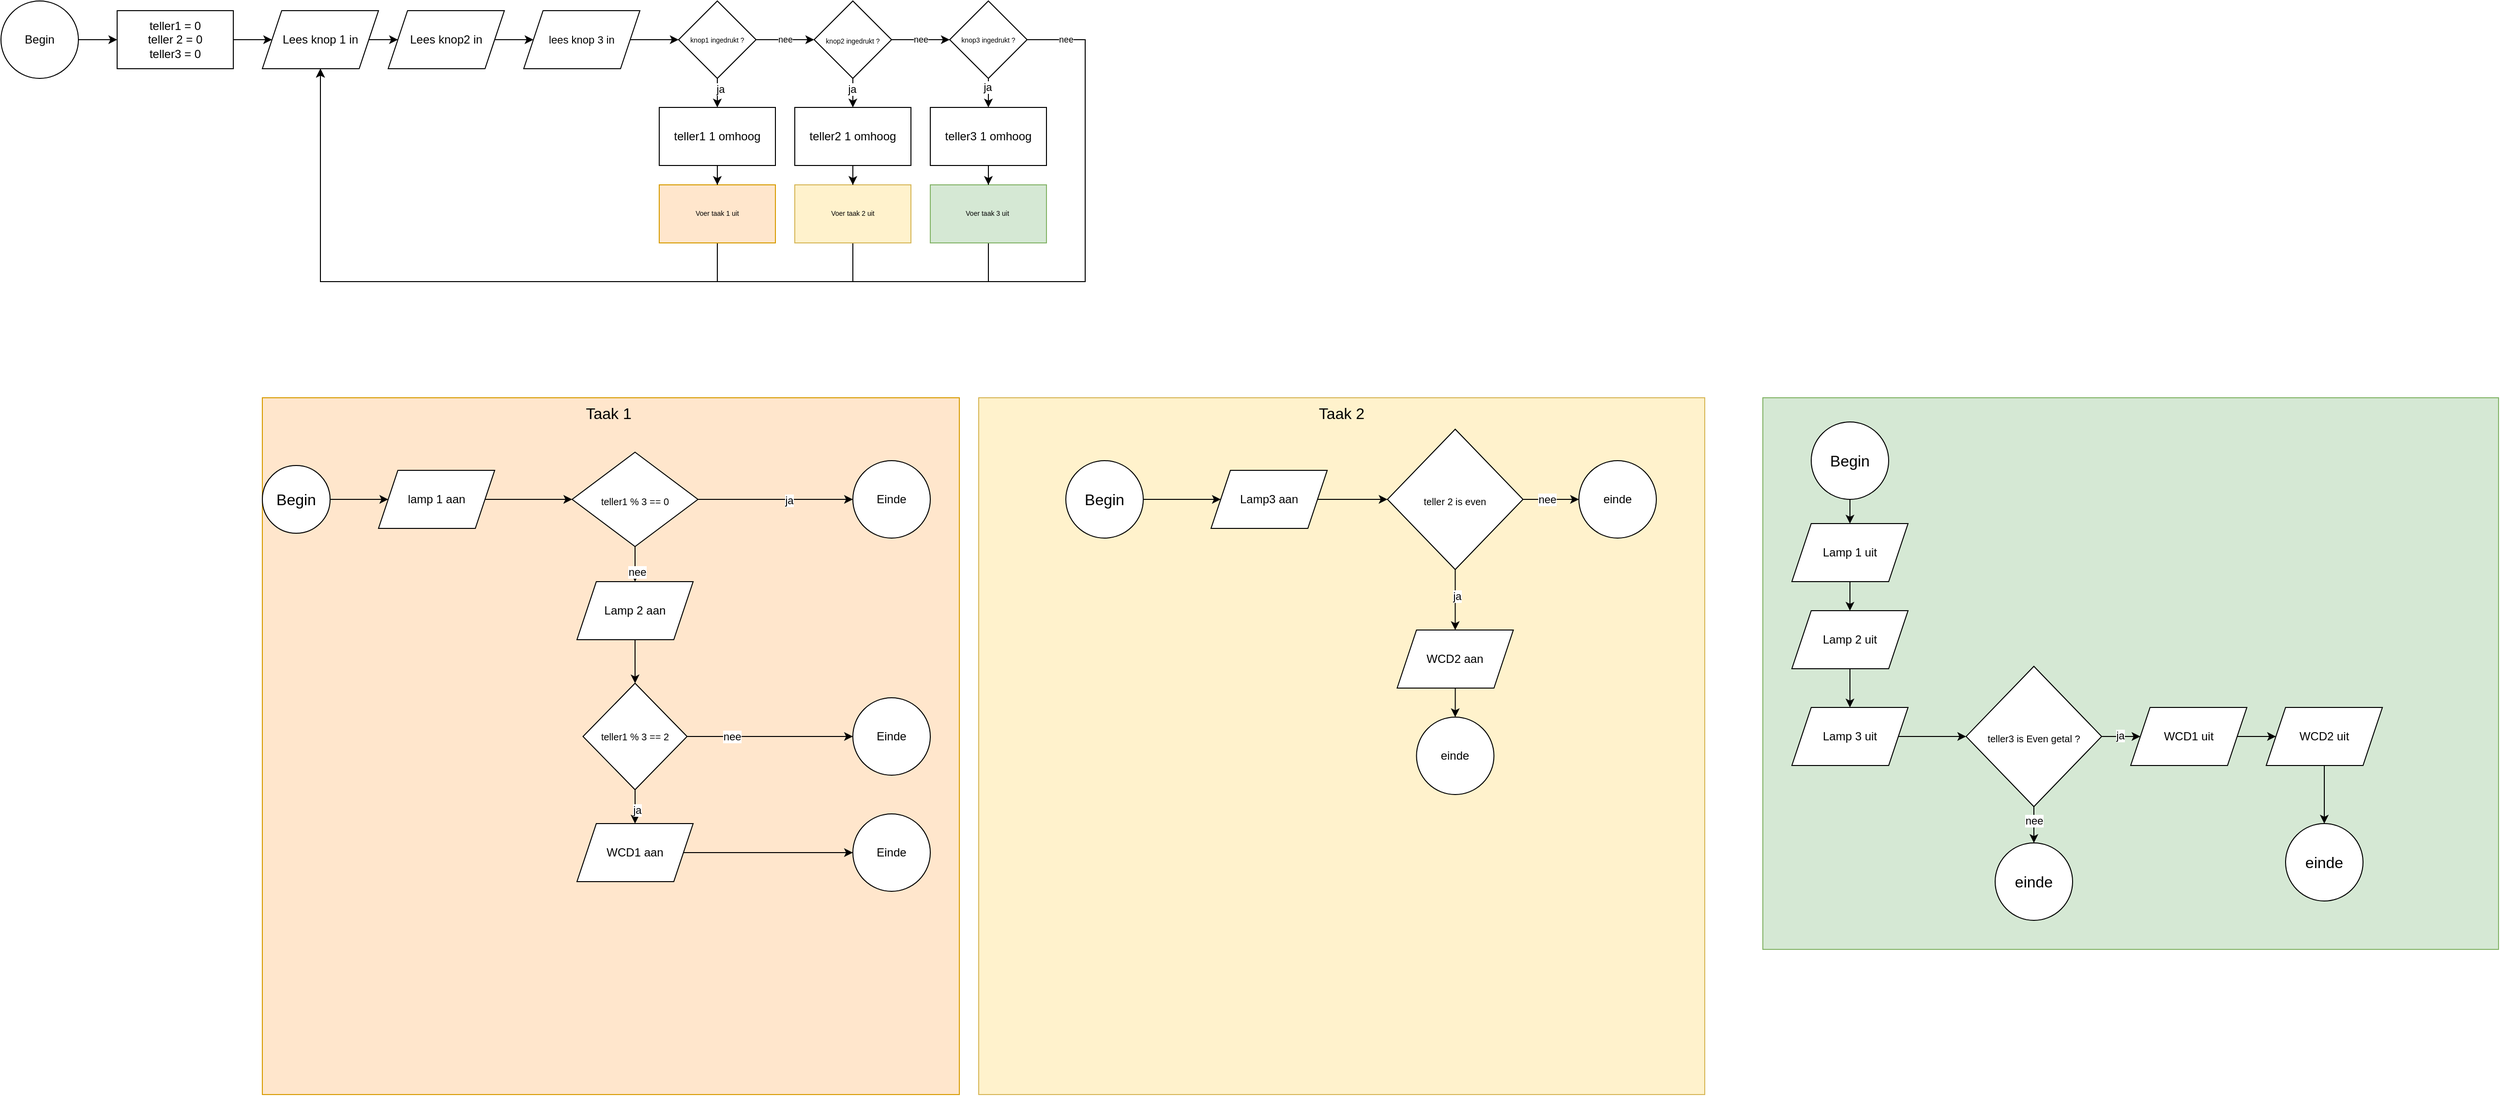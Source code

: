 <mxfile version="20.3.0" type="device"><diagram id="QcyeGo3uCw0w17cHKe3v" name="Page-1"><mxGraphModel dx="2013" dy="822" grid="1" gridSize="10" guides="1" tooltips="1" connect="1" arrows="1" fold="1" page="1" pageScale="1" pageWidth="827" pageHeight="1169" math="0" shadow="0"><root><mxCell id="0"/><mxCell id="1" parent="0"/><mxCell id="w79KRbxEQ8HUXuxA8mxv-18" value="" style="rounded=0;whiteSpace=wrap;html=1;fillColor=#d5e8d4;strokeColor=#82b366;" parent="1" vertex="1"><mxGeometry x="1480" y="560" width="760" height="570" as="geometry"/></mxCell><mxCell id="Nf-Y3ODBjo0l8FxadWkZ-13" value="" style="edgeStyle=orthogonalEdgeStyle;rounded=0;orthogonalLoop=1;jettySize=auto;html=1;" parent="1" source="dAHdG4xad1vjq-wBAb-p-1" target="Nf-Y3ODBjo0l8FxadWkZ-12" edge="1"><mxGeometry relative="1" as="geometry"/></mxCell><mxCell id="dAHdG4xad1vjq-wBAb-p-1" value="Begin" style="ellipse;whiteSpace=wrap;html=1;aspect=fixed;" parent="1" vertex="1"><mxGeometry x="-340" y="150" width="80" height="80" as="geometry"/></mxCell><mxCell id="8C51snkSWSMG57rkuvix-27" value="" style="edgeStyle=orthogonalEdgeStyle;rounded=0;orthogonalLoop=1;jettySize=auto;html=1;fontSize=7;" parent="1" source="8C51snkSWSMG57rkuvix-12" target="8C51snkSWSMG57rkuvix-17" edge="1"><mxGeometry relative="1" as="geometry"/></mxCell><mxCell id="8C51snkSWSMG57rkuvix-12" value="&lt;span style=&quot;font-size: 11px;&quot;&gt;lees knop 3 in&lt;/span&gt;" style="shape=parallelogram;perimeter=parallelogramPerimeter;whiteSpace=wrap;html=1;fixedSize=1;fontSize=9;" parent="1" vertex="1"><mxGeometry x="200" y="160" width="120" height="60" as="geometry"/></mxCell><mxCell id="8C51snkSWSMG57rkuvix-29" value="nee" style="edgeStyle=orthogonalEdgeStyle;rounded=0;orthogonalLoop=1;jettySize=auto;html=1;fontSize=9;fillColor=default;" parent="1" source="8C51snkSWSMG57rkuvix-16" target="8C51snkSWSMG57rkuvix-18" edge="1"><mxGeometry relative="1" as="geometry"/></mxCell><mxCell id="w79KRbxEQ8HUXuxA8mxv-10" value="" style="edgeStyle=orthogonalEdgeStyle;rounded=0;orthogonalLoop=1;jettySize=auto;html=1;" parent="1" source="8C51snkSWSMG57rkuvix-16" target="w79KRbxEQ8HUXuxA8mxv-3" edge="1"><mxGeometry relative="1" as="geometry"/></mxCell><mxCell id="w79KRbxEQ8HUXuxA8mxv-14" value="ja" style="edgeLabel;html=1;align=center;verticalAlign=middle;resizable=0;points=[];" parent="w79KRbxEQ8HUXuxA8mxv-10" vertex="1" connectable="0"><mxGeometry x="0.24" y="-1" relative="1" as="geometry"><mxPoint as="offset"/></mxGeometry></mxCell><mxCell id="8C51snkSWSMG57rkuvix-16" value="&lt;span style=&quot;font-size: 7px;&quot;&gt;knop2 ingedrukt ?&lt;/span&gt;" style="rhombus;whiteSpace=wrap;html=1;fontSize=11;" parent="1" vertex="1"><mxGeometry x="500" y="150" width="80" height="80" as="geometry"/></mxCell><mxCell id="8C51snkSWSMG57rkuvix-28" value="nee" style="edgeStyle=orthogonalEdgeStyle;rounded=0;orthogonalLoop=1;jettySize=auto;html=1;fontSize=9;fillColor=default;" parent="1" source="8C51snkSWSMG57rkuvix-17" target="8C51snkSWSMG57rkuvix-16" edge="1"><mxGeometry relative="1" as="geometry"><Array as="points"><mxPoint x="470" y="190"/><mxPoint x="470" y="190"/></Array></mxGeometry></mxCell><mxCell id="w79KRbxEQ8HUXuxA8mxv-9" value="" style="edgeStyle=orthogonalEdgeStyle;rounded=0;orthogonalLoop=1;jettySize=auto;html=1;" parent="1" source="8C51snkSWSMG57rkuvix-17" target="w79KRbxEQ8HUXuxA8mxv-2" edge="1"><mxGeometry relative="1" as="geometry"/></mxCell><mxCell id="w79KRbxEQ8HUXuxA8mxv-13" value="ja" style="edgeLabel;html=1;align=center;verticalAlign=middle;resizable=0;points=[];" parent="w79KRbxEQ8HUXuxA8mxv-9" vertex="1" connectable="0"><mxGeometry x="0.24" y="3" relative="1" as="geometry"><mxPoint as="offset"/></mxGeometry></mxCell><mxCell id="8C51snkSWSMG57rkuvix-17" value="&lt;span style=&quot;font-size: 7px;&quot;&gt;knop1 ingedrukt ?&lt;/span&gt;" style="rhombus;whiteSpace=wrap;html=1;fontSize=9;" parent="1" vertex="1"><mxGeometry x="360" y="150" width="80" height="80" as="geometry"/></mxCell><mxCell id="8C51snkSWSMG57rkuvix-42" value="nee" style="edgeStyle=orthogonalEdgeStyle;rounded=0;orthogonalLoop=1;jettySize=auto;html=1;exitX=1;exitY=0.5;exitDx=0;exitDy=0;fontSize=9;entryX=0.5;entryY=0;entryDx=0;entryDy=0;fillColor=default;" parent="1" source="8C51snkSWSMG57rkuvix-18" target="Nf-Y3ODBjo0l8FxadWkZ-3" edge="1"><mxGeometry x="-0.942" relative="1" as="geometry"><mxPoint x="260" y="100" as="targetPoint"/><Array as="points"><mxPoint x="780" y="190"/><mxPoint x="780" y="440"/><mxPoint x="-10" y="440"/></Array><mxPoint as="offset"/></mxGeometry></mxCell><mxCell id="w79KRbxEQ8HUXuxA8mxv-5" value="" style="edgeStyle=orthogonalEdgeStyle;rounded=0;orthogonalLoop=1;jettySize=auto;html=1;" parent="1" source="8C51snkSWSMG57rkuvix-18" target="w79KRbxEQ8HUXuxA8mxv-4" edge="1"><mxGeometry relative="1" as="geometry"/></mxCell><mxCell id="w79KRbxEQ8HUXuxA8mxv-15" value="ja" style="edgeLabel;html=1;align=center;verticalAlign=middle;resizable=0;points=[];" parent="w79KRbxEQ8HUXuxA8mxv-5" vertex="1" connectable="0"><mxGeometry x="-0.64" y="-1" relative="1" as="geometry"><mxPoint as="offset"/></mxGeometry></mxCell><mxCell id="8C51snkSWSMG57rkuvix-18" value="&lt;span style=&quot;font-size: 7px;&quot;&gt;knop3 ingedrukt ?&lt;/span&gt;" style="rhombus;whiteSpace=wrap;html=1;fontSize=9;" parent="1" vertex="1"><mxGeometry x="640" y="150" width="80" height="80" as="geometry"/></mxCell><mxCell id="w79KRbxEQ8HUXuxA8mxv-1" style="edgeStyle=orthogonalEdgeStyle;rounded=0;orthogonalLoop=1;jettySize=auto;html=1;" parent="1" source="8C51snkSWSMG57rkuvix-21" target="Nf-Y3ODBjo0l8FxadWkZ-3" edge="1"><mxGeometry relative="1" as="geometry"><Array as="points"><mxPoint x="400" y="440"/><mxPoint x="-10" y="440"/></Array></mxGeometry></mxCell><mxCell id="8C51snkSWSMG57rkuvix-21" value="Voer taak 1 uit" style="rounded=0;whiteSpace=wrap;html=1;fontSize=7;fillColor=#ffe6cc;strokeColor=#d79b00;" parent="1" vertex="1"><mxGeometry x="340" y="340" width="120" height="60" as="geometry"/></mxCell><mxCell id="w79KRbxEQ8HUXuxA8mxv-11" style="edgeStyle=orthogonalEdgeStyle;rounded=0;orthogonalLoop=1;jettySize=auto;html=1;entryX=0.5;entryY=1;entryDx=0;entryDy=0;" parent="1" source="8C51snkSWSMG57rkuvix-23" target="Nf-Y3ODBjo0l8FxadWkZ-3" edge="1"><mxGeometry relative="1" as="geometry"><Array as="points"><mxPoint x="540" y="440"/><mxPoint x="-10" y="440"/></Array></mxGeometry></mxCell><mxCell id="8C51snkSWSMG57rkuvix-23" value="Voer taak 2 uit" style="rounded=0;whiteSpace=wrap;html=1;fontSize=7;fillColor=#fff2cc;strokeColor=#d6b656;" parent="1" vertex="1"><mxGeometry x="480" y="340" width="120" height="60" as="geometry"/></mxCell><mxCell id="w79KRbxEQ8HUXuxA8mxv-12" style="edgeStyle=orthogonalEdgeStyle;rounded=0;orthogonalLoop=1;jettySize=auto;html=1;entryX=0.5;entryY=1;entryDx=0;entryDy=0;" parent="1" source="8C51snkSWSMG57rkuvix-24" target="Nf-Y3ODBjo0l8FxadWkZ-3" edge="1"><mxGeometry relative="1" as="geometry"><Array as="points"><mxPoint x="680" y="440"/><mxPoint x="-10" y="440"/></Array></mxGeometry></mxCell><mxCell id="8C51snkSWSMG57rkuvix-24" value="Voer taak 3 uit&amp;nbsp;" style="rounded=0;whiteSpace=wrap;html=1;fontSize=7;fillColor=#d5e8d4;strokeColor=#82b366;" parent="1" vertex="1"><mxGeometry x="620" y="340" width="120" height="60" as="geometry"/></mxCell><mxCell id="F8chlIFxyUJEZw68tL0p-1" value="&lt;font style=&quot;font-size: 16px;&quot;&gt;Taak 1&amp;nbsp;&lt;/font&gt;" style="whiteSpace=wrap;html=1;aspect=fixed;fillColor=#ffe6cc;strokeColor=#d79b00;align=center;verticalAlign=top;" parent="1" vertex="1"><mxGeometry x="-70" y="560" width="720" height="720" as="geometry"/></mxCell><mxCell id="F8chlIFxyUJEZw68tL0p-4" style="edgeStyle=orthogonalEdgeStyle;rounded=0;orthogonalLoop=1;jettySize=auto;html=1;fontSize=15;" parent="1" source="F8chlIFxyUJEZw68tL0p-2" edge="1"><mxGeometry relative="1" as="geometry"><mxPoint x="60" y="665" as="targetPoint"/></mxGeometry></mxCell><mxCell id="F8chlIFxyUJEZw68tL0p-2" value="Begin" style="ellipse;whiteSpace=wrap;html=1;aspect=fixed;fontSize=16;" parent="1" vertex="1"><mxGeometry x="-70" y="630" width="70" height="70" as="geometry"/></mxCell><mxCell id="w79KRbxEQ8HUXuxA8mxv-47" value="" style="edgeStyle=orthogonalEdgeStyle;rounded=0;orthogonalLoop=1;jettySize=auto;html=1;" parent="1" source="F8chlIFxyUJEZw68tL0p-5" target="F8chlIFxyUJEZw68tL0p-17" edge="1"><mxGeometry relative="1" as="geometry"/></mxCell><mxCell id="w79KRbxEQ8HUXuxA8mxv-48" value="ja" style="edgeLabel;html=1;align=center;verticalAlign=middle;resizable=0;points=[];" parent="w79KRbxEQ8HUXuxA8mxv-47" vertex="1" connectable="0"><mxGeometry x="0.172" y="-1" relative="1" as="geometry"><mxPoint as="offset"/></mxGeometry></mxCell><mxCell id="w79KRbxEQ8HUXuxA8mxv-50" value="" style="edgeStyle=orthogonalEdgeStyle;rounded=0;orthogonalLoop=1;jettySize=auto;html=1;" parent="1" source="F8chlIFxyUJEZw68tL0p-5" target="w79KRbxEQ8HUXuxA8mxv-49" edge="1"><mxGeometry relative="1" as="geometry"/></mxCell><mxCell id="w79KRbxEQ8HUXuxA8mxv-51" value="nee" style="edgeLabel;html=1;align=center;verticalAlign=middle;resizable=0;points=[];" parent="w79KRbxEQ8HUXuxA8mxv-50" vertex="1" connectable="0"><mxGeometry x="0.556" y="2" relative="1" as="geometry"><mxPoint as="offset"/></mxGeometry></mxCell><mxCell id="F8chlIFxyUJEZw68tL0p-5" value="&lt;span style=&quot;font-size: 10px;&quot;&gt;teller1 % 3 == 0&lt;/span&gt;" style="rhombus;whiteSpace=wrap;html=1;fontSize=15;" parent="1" vertex="1"><mxGeometry x="250" y="616.25" width="130" height="97.5" as="geometry"/></mxCell><mxCell id="w79KRbxEQ8HUXuxA8mxv-54" value="" style="edgeStyle=orthogonalEdgeStyle;rounded=0;orthogonalLoop=1;jettySize=auto;html=1;" parent="1" source="F8chlIFxyUJEZw68tL0p-12" target="w79KRbxEQ8HUXuxA8mxv-53" edge="1"><mxGeometry relative="1" as="geometry"/></mxCell><mxCell id="w79KRbxEQ8HUXuxA8mxv-60" value="ja" style="edgeLabel;html=1;align=center;verticalAlign=middle;resizable=0;points=[];" parent="w79KRbxEQ8HUXuxA8mxv-54" vertex="1" connectable="0"><mxGeometry x="0.207" y="3" relative="1" as="geometry"><mxPoint x="-1" as="offset"/></mxGeometry></mxCell><mxCell id="w79KRbxEQ8HUXuxA8mxv-58" style="edgeStyle=orthogonalEdgeStyle;rounded=0;orthogonalLoop=1;jettySize=auto;html=1;" parent="1" source="F8chlIFxyUJEZw68tL0p-12" target="w79KRbxEQ8HUXuxA8mxv-55" edge="1"><mxGeometry relative="1" as="geometry"/></mxCell><mxCell id="w79KRbxEQ8HUXuxA8mxv-59" value="nee" style="edgeLabel;html=1;align=center;verticalAlign=middle;resizable=0;points=[];" parent="w79KRbxEQ8HUXuxA8mxv-58" vertex="1" connectable="0"><mxGeometry x="-0.46" y="1" relative="1" as="geometry"><mxPoint y="1" as="offset"/></mxGeometry></mxCell><mxCell id="F8chlIFxyUJEZw68tL0p-12" value="&lt;span style=&quot;font-size: 10px;&quot;&gt;teller1 % 3 == 2&lt;/span&gt;" style="rhombus;whiteSpace=wrap;html=1;fontSize=12;" parent="1" vertex="1"><mxGeometry x="261.25" y="855" width="107.5" height="110" as="geometry"/></mxCell><mxCell id="F8chlIFxyUJEZw68tL0p-17" value="Einde" style="ellipse;whiteSpace=wrap;html=1;aspect=fixed;fontSize=12;" parent="1" vertex="1"><mxGeometry x="540" y="625" width="80" height="80" as="geometry"/></mxCell><mxCell id="F8chlIFxyUJEZw68tL0p-30" value="&lt;font style=&quot;font-size: 16px;&quot;&gt;Taak 2&lt;/font&gt;" style="rounded=0;whiteSpace=wrap;html=1;fontSize=10;fillColor=#fff2cc;strokeColor=#d6b656;align=center;verticalAlign=top;" parent="1" vertex="1"><mxGeometry x="670" y="560" width="750" height="720" as="geometry"/></mxCell><mxCell id="F8chlIFxyUJEZw68tL0p-37" style="edgeStyle=orthogonalEdgeStyle;rounded=0;orthogonalLoop=1;jettySize=auto;html=1;entryX=0;entryY=0.5;entryDx=0;entryDy=0;fontSize=16;" parent="1" source="F8chlIFxyUJEZw68tL0p-31" edge="1"><mxGeometry relative="1" as="geometry"><mxPoint x="920" y="665" as="targetPoint"/></mxGeometry></mxCell><mxCell id="F8chlIFxyUJEZw68tL0p-31" value="Begin" style="ellipse;whiteSpace=wrap;html=1;aspect=fixed;fontSize=16;" parent="1" vertex="1"><mxGeometry x="760" y="625" width="80" height="80" as="geometry"/></mxCell><mxCell id="w79KRbxEQ8HUXuxA8mxv-39" value="" style="edgeStyle=orthogonalEdgeStyle;rounded=0;orthogonalLoop=1;jettySize=auto;html=1;" parent="1" source="F8chlIFxyUJEZw68tL0p-36" target="F8chlIFxyUJEZw68tL0p-47" edge="1"><mxGeometry relative="1" as="geometry"/></mxCell><mxCell id="w79KRbxEQ8HUXuxA8mxv-44" value="nee" style="edgeLabel;html=1;align=center;verticalAlign=middle;resizable=0;points=[];" parent="w79KRbxEQ8HUXuxA8mxv-39" vertex="1" connectable="0"><mxGeometry x="-0.177" relative="1" as="geometry"><mxPoint as="offset"/></mxGeometry></mxCell><mxCell id="w79KRbxEQ8HUXuxA8mxv-42" value="" style="edgeStyle=orthogonalEdgeStyle;rounded=0;orthogonalLoop=1;jettySize=auto;html=1;" parent="1" source="F8chlIFxyUJEZw68tL0p-36" target="w79KRbxEQ8HUXuxA8mxv-38" edge="1"><mxGeometry relative="1" as="geometry"/></mxCell><mxCell id="w79KRbxEQ8HUXuxA8mxv-43" value="ja" style="edgeLabel;html=1;align=center;verticalAlign=middle;resizable=0;points=[];" parent="w79KRbxEQ8HUXuxA8mxv-42" vertex="1" connectable="0"><mxGeometry x="-0.12" y="1" relative="1" as="geometry"><mxPoint as="offset"/></mxGeometry></mxCell><mxCell id="F8chlIFxyUJEZw68tL0p-36" value="&lt;span style=&quot;font-size: 10px;&quot;&gt;teller 2 is even&lt;/span&gt;" style="rhombus;whiteSpace=wrap;html=1;fontSize=16;" parent="1" vertex="1"><mxGeometry x="1092.25" y="592.5" width="140" height="145" as="geometry"/></mxCell><mxCell id="F8chlIFxyUJEZw68tL0p-47" value="einde" style="ellipse;whiteSpace=wrap;html=1;aspect=fixed;fontSize=12;" parent="1" vertex="1"><mxGeometry x="1290" y="625" width="80" height="80" as="geometry"/></mxCell><mxCell id="w79KRbxEQ8HUXuxA8mxv-31" value="" style="edgeStyle=orthogonalEdgeStyle;rounded=0;orthogonalLoop=1;jettySize=auto;html=1;" parent="1" source="F8chlIFxyUJEZw68tL0p-54" target="w79KRbxEQ8HUXuxA8mxv-25" edge="1"><mxGeometry relative="1" as="geometry"/></mxCell><mxCell id="F8chlIFxyUJEZw68tL0p-54" value="Begin" style="ellipse;whiteSpace=wrap;html=1;aspect=fixed;fontSize=16;" parent="1" vertex="1"><mxGeometry x="1530" y="585" width="80" height="80" as="geometry"/></mxCell><mxCell id="w79KRbxEQ8HUXuxA8mxv-33" value="" style="edgeStyle=orthogonalEdgeStyle;rounded=0;orthogonalLoop=1;jettySize=auto;html=1;" parent="1" source="F8chlIFxyUJEZw68tL0p-63" target="w79KRbxEQ8HUXuxA8mxv-16" edge="1"><mxGeometry relative="1" as="geometry"/></mxCell><mxCell id="w79KRbxEQ8HUXuxA8mxv-36" value="nee" style="edgeLabel;html=1;align=center;verticalAlign=middle;resizable=0;points=[];" parent="w79KRbxEQ8HUXuxA8mxv-33" vertex="1" connectable="0"><mxGeometry x="-0.318" relative="1" as="geometry"><mxPoint as="offset"/></mxGeometry></mxCell><mxCell id="w79KRbxEQ8HUXuxA8mxv-34" value="" style="edgeStyle=orthogonalEdgeStyle;rounded=0;orthogonalLoop=1;jettySize=auto;html=1;" parent="1" source="F8chlIFxyUJEZw68tL0p-63" target="w79KRbxEQ8HUXuxA8mxv-19" edge="1"><mxGeometry relative="1" as="geometry"/></mxCell><mxCell id="w79KRbxEQ8HUXuxA8mxv-35" value="ja" style="edgeLabel;html=1;align=center;verticalAlign=middle;resizable=0;points=[];" parent="w79KRbxEQ8HUXuxA8mxv-34" vertex="1" connectable="0"><mxGeometry x="0.3" y="1" relative="1" as="geometry"><mxPoint as="offset"/></mxGeometry></mxCell><mxCell id="F8chlIFxyUJEZw68tL0p-63" value="&lt;span style=&quot;font-size: 10px;&quot;&gt;teller3 is Even getal ?&lt;/span&gt;" style="rhombus;whiteSpace=wrap;html=1;fontSize=16;" parent="1" vertex="1"><mxGeometry x="1690" y="837.5" width="140" height="145" as="geometry"/></mxCell><mxCell id="F8chlIFxyUJEZw68tL0p-67" value="einde" style="ellipse;whiteSpace=wrap;html=1;aspect=fixed;fontSize=16;" parent="1" vertex="1"><mxGeometry x="2020" y="1000" width="80" height="80" as="geometry"/></mxCell><mxCell id="Nf-Y3ODBjo0l8FxadWkZ-6" value="" style="edgeStyle=orthogonalEdgeStyle;rounded=0;orthogonalLoop=1;jettySize=auto;html=1;" parent="1" source="Nf-Y3ODBjo0l8FxadWkZ-3" target="Nf-Y3ODBjo0l8FxadWkZ-5" edge="1"><mxGeometry relative="1" as="geometry"/></mxCell><mxCell id="Nf-Y3ODBjo0l8FxadWkZ-3" value="Lees knop 1 in" style="shape=parallelogram;perimeter=parallelogramPerimeter;whiteSpace=wrap;html=1;fixedSize=1;" parent="1" vertex="1"><mxGeometry x="-70" y="160" width="120" height="60" as="geometry"/></mxCell><mxCell id="Nf-Y3ODBjo0l8FxadWkZ-7" value="" style="edgeStyle=orthogonalEdgeStyle;rounded=0;orthogonalLoop=1;jettySize=auto;html=1;" parent="1" source="Nf-Y3ODBjo0l8FxadWkZ-5" target="8C51snkSWSMG57rkuvix-12" edge="1"><mxGeometry relative="1" as="geometry"/></mxCell><mxCell id="Nf-Y3ODBjo0l8FxadWkZ-5" value="Lees knop2 in" style="shape=parallelogram;perimeter=parallelogramPerimeter;whiteSpace=wrap;html=1;fixedSize=1;" parent="1" vertex="1"><mxGeometry x="60" y="160" width="120" height="60" as="geometry"/></mxCell><mxCell id="Nf-Y3ODBjo0l8FxadWkZ-14" value="" style="edgeStyle=orthogonalEdgeStyle;rounded=0;orthogonalLoop=1;jettySize=auto;html=1;" parent="1" source="Nf-Y3ODBjo0l8FxadWkZ-12" target="Nf-Y3ODBjo0l8FxadWkZ-3" edge="1"><mxGeometry relative="1" as="geometry"/></mxCell><mxCell id="Nf-Y3ODBjo0l8FxadWkZ-12" value="teller1 = 0&lt;br&gt;teller 2 = 0&lt;br&gt;teller3 = 0&lt;br&gt;" style="rounded=0;whiteSpace=wrap;html=1;" parent="1" vertex="1"><mxGeometry x="-220" y="160" width="120" height="60" as="geometry"/></mxCell><mxCell id="w79KRbxEQ8HUXuxA8mxv-8" value="" style="edgeStyle=orthogonalEdgeStyle;rounded=0;orthogonalLoop=1;jettySize=auto;html=1;" parent="1" source="w79KRbxEQ8HUXuxA8mxv-2" target="8C51snkSWSMG57rkuvix-21" edge="1"><mxGeometry relative="1" as="geometry"/></mxCell><mxCell id="w79KRbxEQ8HUXuxA8mxv-2" value="teller1 1 omhoog" style="rounded=0;whiteSpace=wrap;html=1;" parent="1" vertex="1"><mxGeometry x="340" y="260" width="120" height="60" as="geometry"/></mxCell><mxCell id="w79KRbxEQ8HUXuxA8mxv-7" value="" style="edgeStyle=orthogonalEdgeStyle;rounded=0;orthogonalLoop=1;jettySize=auto;html=1;" parent="1" source="w79KRbxEQ8HUXuxA8mxv-3" target="8C51snkSWSMG57rkuvix-23" edge="1"><mxGeometry relative="1" as="geometry"/></mxCell><mxCell id="w79KRbxEQ8HUXuxA8mxv-3" value="teller2 1 omhoog" style="rounded=0;whiteSpace=wrap;html=1;" parent="1" vertex="1"><mxGeometry x="480" y="260" width="120" height="60" as="geometry"/></mxCell><mxCell id="w79KRbxEQ8HUXuxA8mxv-6" value="" style="edgeStyle=orthogonalEdgeStyle;rounded=0;orthogonalLoop=1;jettySize=auto;html=1;" parent="1" source="w79KRbxEQ8HUXuxA8mxv-4" target="8C51snkSWSMG57rkuvix-24" edge="1"><mxGeometry relative="1" as="geometry"/></mxCell><mxCell id="w79KRbxEQ8HUXuxA8mxv-4" value="teller3 1 omhoog" style="rounded=0;whiteSpace=wrap;html=1;" parent="1" vertex="1"><mxGeometry x="620" y="260" width="120" height="60" as="geometry"/></mxCell><mxCell id="w79KRbxEQ8HUXuxA8mxv-16" value="einde" style="ellipse;whiteSpace=wrap;html=1;aspect=fixed;fontSize=16;" parent="1" vertex="1"><mxGeometry x="1720" y="1020" width="80" height="80" as="geometry"/></mxCell><mxCell id="w79KRbxEQ8HUXuxA8mxv-23" value="" style="edgeStyle=orthogonalEdgeStyle;rounded=0;orthogonalLoop=1;jettySize=auto;html=1;" parent="1" source="w79KRbxEQ8HUXuxA8mxv-19" target="w79KRbxEQ8HUXuxA8mxv-22" edge="1"><mxGeometry relative="1" as="geometry"/></mxCell><mxCell id="w79KRbxEQ8HUXuxA8mxv-19" value="WCD1 uit" style="shape=parallelogram;perimeter=parallelogramPerimeter;whiteSpace=wrap;html=1;fixedSize=1;" parent="1" vertex="1"><mxGeometry x="1860" y="880" width="120" height="60" as="geometry"/></mxCell><mxCell id="w79KRbxEQ8HUXuxA8mxv-24" value="" style="edgeStyle=orthogonalEdgeStyle;rounded=0;orthogonalLoop=1;jettySize=auto;html=1;" parent="1" source="w79KRbxEQ8HUXuxA8mxv-22" target="F8chlIFxyUJEZw68tL0p-67" edge="1"><mxGeometry relative="1" as="geometry"/></mxCell><mxCell id="w79KRbxEQ8HUXuxA8mxv-22" value="WCD2 uit" style="shape=parallelogram;perimeter=parallelogramPerimeter;whiteSpace=wrap;html=1;fixedSize=1;" parent="1" vertex="1"><mxGeometry x="2000" y="880" width="120" height="60" as="geometry"/></mxCell><mxCell id="w79KRbxEQ8HUXuxA8mxv-27" value="" style="edgeStyle=orthogonalEdgeStyle;rounded=0;orthogonalLoop=1;jettySize=auto;html=1;" parent="1" source="w79KRbxEQ8HUXuxA8mxv-25" target="w79KRbxEQ8HUXuxA8mxv-26" edge="1"><mxGeometry relative="1" as="geometry"/></mxCell><mxCell id="w79KRbxEQ8HUXuxA8mxv-25" value="Lamp 1 uit" style="shape=parallelogram;perimeter=parallelogramPerimeter;whiteSpace=wrap;html=1;fixedSize=1;" parent="1" vertex="1"><mxGeometry x="1510" y="690" width="120" height="60" as="geometry"/></mxCell><mxCell id="w79KRbxEQ8HUXuxA8mxv-29" value="" style="edgeStyle=orthogonalEdgeStyle;rounded=0;orthogonalLoop=1;jettySize=auto;html=1;" parent="1" source="w79KRbxEQ8HUXuxA8mxv-26" target="w79KRbxEQ8HUXuxA8mxv-28" edge="1"><mxGeometry relative="1" as="geometry"/></mxCell><mxCell id="w79KRbxEQ8HUXuxA8mxv-26" value="Lamp 2 uit" style="shape=parallelogram;perimeter=parallelogramPerimeter;whiteSpace=wrap;html=1;fixedSize=1;" parent="1" vertex="1"><mxGeometry x="1510" y="780" width="120" height="60" as="geometry"/></mxCell><mxCell id="w79KRbxEQ8HUXuxA8mxv-32" style="edgeStyle=orthogonalEdgeStyle;rounded=0;orthogonalLoop=1;jettySize=auto;html=1;entryX=0;entryY=0.5;entryDx=0;entryDy=0;" parent="1" source="w79KRbxEQ8HUXuxA8mxv-28" target="F8chlIFxyUJEZw68tL0p-63" edge="1"><mxGeometry relative="1" as="geometry"><mxPoint x="1780" y="1210" as="targetPoint"/></mxGeometry></mxCell><mxCell id="w79KRbxEQ8HUXuxA8mxv-28" value="Lamp 3 uit" style="shape=parallelogram;perimeter=parallelogramPerimeter;whiteSpace=wrap;html=1;fixedSize=1;" parent="1" vertex="1"><mxGeometry x="1510" y="880" width="120" height="60" as="geometry"/></mxCell><mxCell id="w79KRbxEQ8HUXuxA8mxv-62" value="" style="edgeStyle=orthogonalEdgeStyle;rounded=0;orthogonalLoop=1;jettySize=auto;html=1;" parent="1" source="w79KRbxEQ8HUXuxA8mxv-37" target="F8chlIFxyUJEZw68tL0p-36" edge="1"><mxGeometry relative="1" as="geometry"/></mxCell><mxCell id="w79KRbxEQ8HUXuxA8mxv-37" value="Lamp3 aan" style="shape=parallelogram;perimeter=parallelogramPerimeter;whiteSpace=wrap;html=1;fixedSize=1;" parent="1" vertex="1"><mxGeometry x="910" y="635" width="120" height="60" as="geometry"/></mxCell><mxCell id="w79KRbxEQ8HUXuxA8mxv-41" value="" style="edgeStyle=orthogonalEdgeStyle;rounded=0;orthogonalLoop=1;jettySize=auto;html=1;" parent="1" source="w79KRbxEQ8HUXuxA8mxv-38" target="w79KRbxEQ8HUXuxA8mxv-40" edge="1"><mxGeometry relative="1" as="geometry"/></mxCell><mxCell id="w79KRbxEQ8HUXuxA8mxv-38" value="WCD2 aan" style="shape=parallelogram;perimeter=parallelogramPerimeter;whiteSpace=wrap;html=1;fixedSize=1;" parent="1" vertex="1"><mxGeometry x="1102.25" y="800" width="120" height="60" as="geometry"/></mxCell><mxCell id="w79KRbxEQ8HUXuxA8mxv-40" value="einde" style="ellipse;whiteSpace=wrap;html=1;aspect=fixed;fontSize=12;" parent="1" vertex="1"><mxGeometry x="1122.25" y="890" width="80" height="80" as="geometry"/></mxCell><mxCell id="w79KRbxEQ8HUXuxA8mxv-46" value="" style="edgeStyle=orthogonalEdgeStyle;rounded=0;orthogonalLoop=1;jettySize=auto;html=1;" parent="1" source="w79KRbxEQ8HUXuxA8mxv-45" target="F8chlIFxyUJEZw68tL0p-5" edge="1"><mxGeometry relative="1" as="geometry"/></mxCell><mxCell id="w79KRbxEQ8HUXuxA8mxv-45" value="lamp 1 aan" style="shape=parallelogram;perimeter=parallelogramPerimeter;whiteSpace=wrap;html=1;fixedSize=1;" parent="1" vertex="1"><mxGeometry x="50" y="635" width="120" height="60" as="geometry"/></mxCell><mxCell id="w79KRbxEQ8HUXuxA8mxv-52" value="" style="edgeStyle=orthogonalEdgeStyle;rounded=0;orthogonalLoop=1;jettySize=auto;html=1;" parent="1" source="w79KRbxEQ8HUXuxA8mxv-49" target="F8chlIFxyUJEZw68tL0p-12" edge="1"><mxGeometry relative="1" as="geometry"/></mxCell><mxCell id="w79KRbxEQ8HUXuxA8mxv-49" value="Lamp 2 aan" style="shape=parallelogram;perimeter=parallelogramPerimeter;whiteSpace=wrap;html=1;fixedSize=1;" parent="1" vertex="1"><mxGeometry x="255" y="750" width="120" height="60" as="geometry"/></mxCell><mxCell id="w79KRbxEQ8HUXuxA8mxv-57" style="edgeStyle=orthogonalEdgeStyle;rounded=0;orthogonalLoop=1;jettySize=auto;html=1;" parent="1" source="w79KRbxEQ8HUXuxA8mxv-53" target="w79KRbxEQ8HUXuxA8mxv-56" edge="1"><mxGeometry relative="1" as="geometry"/></mxCell><mxCell id="w79KRbxEQ8HUXuxA8mxv-53" value="WCD1 aan" style="shape=parallelogram;perimeter=parallelogramPerimeter;whiteSpace=wrap;html=1;fixedSize=1;" parent="1" vertex="1"><mxGeometry x="255" y="1000" width="120" height="60" as="geometry"/></mxCell><mxCell id="w79KRbxEQ8HUXuxA8mxv-55" value="Einde" style="ellipse;whiteSpace=wrap;html=1;aspect=fixed;fontSize=12;" parent="1" vertex="1"><mxGeometry x="540" y="870" width="80" height="80" as="geometry"/></mxCell><mxCell id="w79KRbxEQ8HUXuxA8mxv-56" value="Einde" style="ellipse;whiteSpace=wrap;html=1;aspect=fixed;fontSize=12;" parent="1" vertex="1"><mxGeometry x="540" y="990" width="80" height="80" as="geometry"/></mxCell></root></mxGraphModel></diagram></mxfile>
